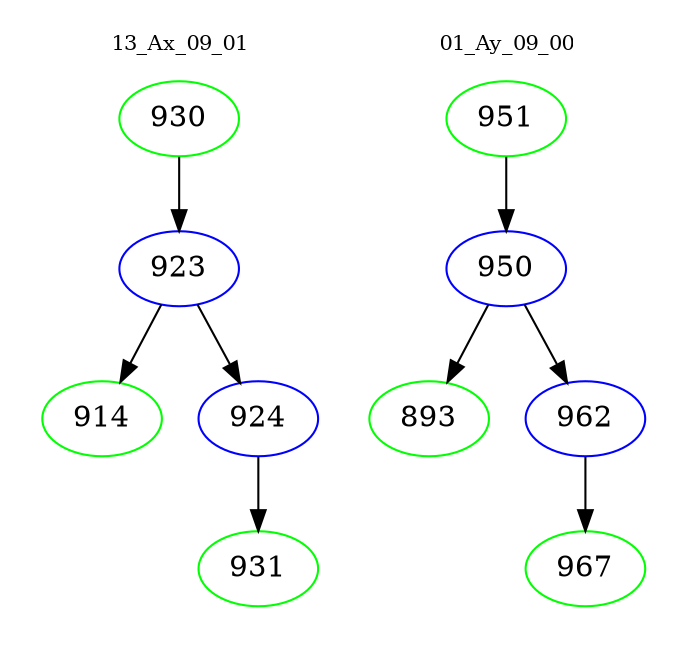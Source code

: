 digraph{
subgraph cluster_0 {
color = white
label = "13_Ax_09_01";
fontsize=10;
T0_930 [label="930", color="green"]
T0_930 -> T0_923 [color="black"]
T0_923 [label="923", color="blue"]
T0_923 -> T0_914 [color="black"]
T0_914 [label="914", color="green"]
T0_923 -> T0_924 [color="black"]
T0_924 [label="924", color="blue"]
T0_924 -> T0_931 [color="black"]
T0_931 [label="931", color="green"]
}
subgraph cluster_1 {
color = white
label = "01_Ay_09_00";
fontsize=10;
T1_951 [label="951", color="green"]
T1_951 -> T1_950 [color="black"]
T1_950 [label="950", color="blue"]
T1_950 -> T1_893 [color="black"]
T1_893 [label="893", color="green"]
T1_950 -> T1_962 [color="black"]
T1_962 [label="962", color="blue"]
T1_962 -> T1_967 [color="black"]
T1_967 [label="967", color="green"]
}
}
